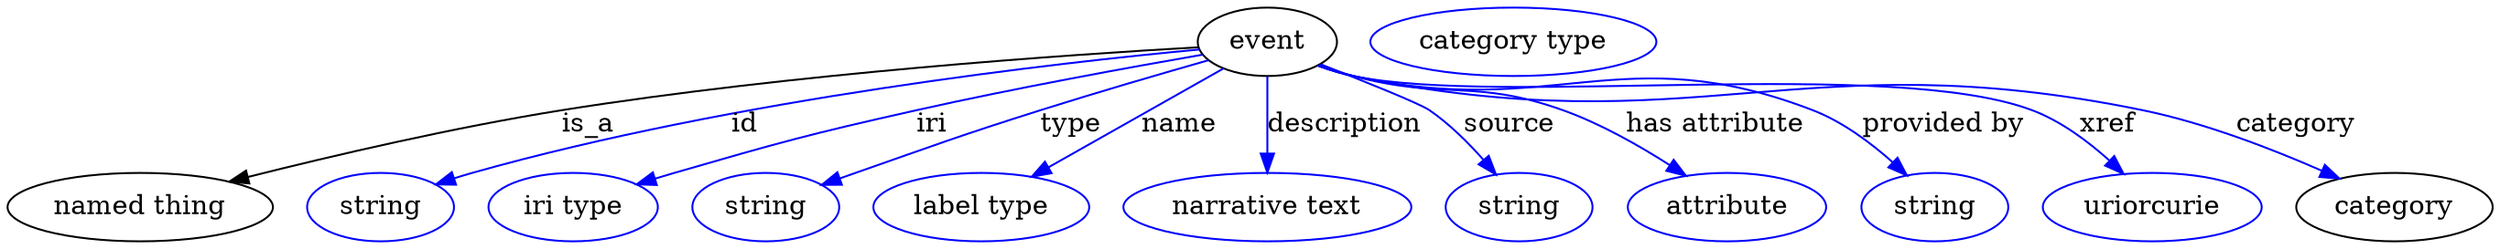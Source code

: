 digraph {
	graph [bb="0,0,1300.9,123"];
	node [label="\N"];
	event	[height=0.5,
		label=event,
		pos="660.54,105",
		width=1.011];
	"named thing"	[height=0.5,
		pos="69.544,18",
		width=1.9318];
	event -> "named thing"	[label=is_a,
		lp="304.54,61.5",
		pos="e,116.2,31.387 624.37,102.12 557.92,98.329 412.08,88.415 290.54,69 234.03,59.972 170.36,45.055 125.94,33.859"];
	id	[color=blue,
		height=0.5,
		label=string,
		pos="195.54,18",
		width=1.0652];
	event -> id	[color=blue,
		label=id,
		lp="386.54,61.5",
		pos="e,224.54,29.948 624.8,100.94 551.96,94.111 381.53,75.043 243.54,36 240.44,35.121 237.24,34.148 234.05,33.124",
		style=solid];
	iri	[color=blue,
		height=0.5,
		label="iri type",
		pos="296.54,18",
		width=1.2277];
	event -> iri	[color=blue,
		label=iri,
		lp="484.54,61.5",
		pos="e,330.17,29.865 626.49,98.239 589.45,91.806 528.56,80.745 476.54,69 420.08,56.251 406.17,52.03 350.54,36 347.03,34.988 343.4,33.911 \
339.76,32.81",
		style=solid];
	type	[color=blue,
		height=0.5,
		label=string,
		pos="397.54,18",
		width=1.0652];
	event -> type	[color=blue,
		label=type,
		lp="557.54,61.5",
		pos="e,426.85,29.697 629.62,95.288 605.53,88.411 571.31,78.436 541.54,69 498.14,55.239 487.51,51.079 444.54,36 441.86,35.057 439.09,34.077 \
436.3,33.084",
		style=solid];
	name	[color=blue,
		height=0.5,
		label="label type",
		pos="510.54,18",
		width=1.5707];
	event -> name	[color=blue,
		label=name,
		lp="614.54,61.5",
		pos="e,536.97,33.972 637.44,90.905 612.96,77.038 574.04,54.979 545.75,38.948",
		style=solid];
	description	[color=blue,
		height=0.5,
		label="narrative text",
		pos="660.54,18",
		width=2.0943];
	event -> description	[color=blue,
		label=description,
		lp="701.04,61.5",
		pos="e,660.54,36.175 660.54,86.799 660.54,75.163 660.54,59.548 660.54,46.237",
		style=solid];
	source	[color=blue,
		height=0.5,
		label=string,
		pos="792.54,18",
		width=1.0652];
	event -> source	[color=blue,
		label=source,
		lp="787.54,61.5",
		pos="e,780.42,35.129 688.31,93.244 711.14,84.289 740.52,72.464 745.54,69 756.01,61.784 765.92,51.893 773.92,42.813",
		style=solid];
	"has attribute"	[color=blue,
		height=0.5,
		label=attribute,
		pos="900.54,18",
		width=1.4443];
	event -> "has attribute"	[color=blue,
		label="has attribute",
		lp="894.54,61.5",
		pos="e,879.28,34.523 687.87,92.689 693.63,90.581 699.74,88.556 705.54,87 753.4,74.183 768.96,85.845 815.54,69 834.92,61.992 854.87,50.519 \
870.57,40.33",
		style=solid];
	"provided by"	[color=blue,
		height=0.5,
		label=string,
		pos="1008.5,18",
		width=1.0652];
	event -> "provided by"	[color=blue,
		label="provided by",
		lp="1013,61.5",
		pos="e,993.67,35.131 687.29,92.467 693.2,90.321 699.51,88.337 705.54,87 809.98,63.862 845.93,107.97 945.54,69 960.61,63.106 974.95,52.304 \
986.13,42.244",
		style=solid];
	xref	[color=blue,
		height=0.5,
		label=uriorcurie,
		pos="1122.5,18",
		width=1.5887];
	event -> xref	[color=blue,
		label=xref,
		lp="1099,61.5",
		pos="e,1107.5,35.505 687.26,92.357 693.18,90.218 699.49,88.264 705.54,87 782.65,70.888 985.85,96.809 1059.5,69 1074.6,63.327 1088.8,52.652 \
1100,42.618",
		style=solid];
	category	[height=0.5,
		pos="1249.5,18",
		width=1.4263];
	event -> category	[color=blue,
		label=category,
		lp="1198,61.5",
		pos="e,1220.7,32.983 686.78,92.498 692.83,90.293 699.33,88.276 705.54,87 885.09,50.15 938.02,105.93 1117.5,69 1150.2,62.279 1185.5,48.571 \
1211.3,37.205",
		style=solid];
	"named thing_category"	[color=blue,
		height=0.5,
		label="category type",
		pos="789.54,105",
		width=2.0762];
}
